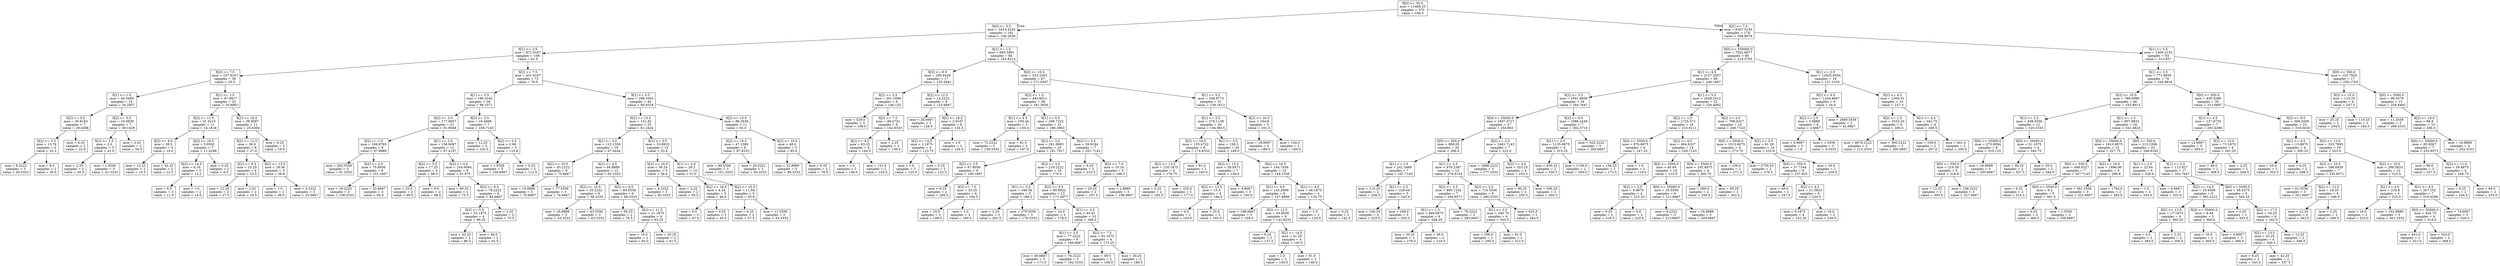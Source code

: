 digraph Tree {
node [shape=box] ;
0 [label="X[0] <= 55.0\nmse = 11408.25\nsamples = 370\nvalue = 184.5"] ;
1 [label="X[0] <= 5.5\nmse = 3414.4242\nsamples = 192\nvalue = 106.2656"] ;
0 -> 1 [labeldistance=2.5, labelangle=45, headlabel="True"] ;
2 [label="X[1] <= 2.5\nmse = 971.9167\nsamples = 108\nvalue = 61.5"] ;
1 -> 2 ;
3 [label="X[2] <= 7.5\nmse = 107.9167\nsamples = 36\nvalue = 25.5"] ;
2 -> 3 ;
4 [label="X[1] <= 1.5\nmse = 44.3469\nsamples = 14\nvalue = 34.2857"] ;
3 -> 4 ;
5 [label="X[2] <= 5.5\nmse = 30.8163\nsamples = 7\nvalue = 29.4286"] ;
4 -> 5 ;
6 [label="X[2] <= 3.5\nmse = 13.76\nsamples = 5\nvalue = 32.2"] ;
5 -> 6 ;
7 [label="mse = 8.2222\nsamples = 3\nvalue = 30.3333"] ;
6 -> 7 ;
8 [label="mse = 9.0\nsamples = 2\nvalue = 35.0"] ;
6 -> 8 ;
9 [label="mse = 6.25\nsamples = 2\nvalue = 22.5"] ;
5 -> 9 ;
10 [label="X[2] <= 5.5\nmse = 10.6939\nsamples = 7\nvalue = 39.1429"] ;
4 -> 10 ;
11 [label="X[2] <= 2.5\nmse = 2.0\nsamples = 5\nvalue = 41.0"] ;
10 -> 11 ;
12 [label="mse = 2.25\nsamples = 2\nvalue = 40.5"] ;
11 -> 12 ;
13 [label="mse = 1.5556\nsamples = 3\nvalue = 41.3333"] ;
11 -> 13 ;
14 [label="mse = 2.25\nsamples = 2\nvalue = 34.5"] ;
10 -> 14 ;
15 [label="X[1] <= 1.5\nmse = 67.9917\nsamples = 22\nvalue = 19.9091"] ;
3 -> 15 ;
16 [label="X[2] <= 11.5\nmse = 31.4215\nsamples = 11\nvalue = 14.1818"] ;
15 -> 16 ;
17 [label="X[2] <= 9.5\nmse = 39.5\nsamples = 4\nvalue = 19.0"] ;
16 -> 17 ;
18 [label="mse = 12.25\nsamples = 2\nvalue = 15.5"] ;
17 -> 18 ;
19 [label="mse = 42.25\nsamples = 2\nvalue = 22.5"] ;
17 -> 19 ;
20 [label="X[2] <= 16.5\nmse = 5.9592\nsamples = 7\nvalue = 11.4286"] ;
16 -> 20 ;
21 [label="X[2] <= 14.5\nmse = 6.16\nsamples = 5\nvalue = 12.2"] ;
20 -> 21 ;
22 [label="mse = 6.0\nsamples = 3\nvalue = 11.0"] ;
21 -> 22 ;
23 [label="mse = 1.0\nsamples = 2\nvalue = 14.0"] ;
21 -> 23 ;
24 [label="mse = 0.25\nsamples = 2\nvalue = 9.5"] ;
20 -> 24 ;
25 [label="X[2] <= 16.5\nmse = 38.9587\nsamples = 11\nvalue = 25.6364"] ;
15 -> 25 ;
26 [label="X[2] <= 11.5\nmse = 36.0\nsamples = 9\nvalue = 27.0"] ;
25 -> 26 ;
27 [label="X[2] <= 9.5\nmse = 23.25\nsamples = 4\nvalue = 23.5"] ;
26 -> 27 ;
28 [label="mse = 12.25\nsamples = 2\nvalue = 27.5"] ;
27 -> 28 ;
29 [label="mse = 2.25\nsamples = 2\nvalue = 19.5"] ;
27 -> 29 ;
30 [label="X[2] <= 13.5\nmse = 28.56\nsamples = 5\nvalue = 29.8"] ;
26 -> 30 ;
31 [label="mse = 1.0\nsamples = 2\nvalue = 36.0"] ;
30 -> 31 ;
32 [label="mse = 4.2222\nsamples = 3\nvalue = 25.6667"] ;
30 -> 32 ;
33 [label="mse = 6.25\nsamples = 2\nvalue = 19.5"] ;
25 -> 33 ;
34 [label="X[2] <= 7.5\nmse = 431.9167\nsamples = 72\nvalue = 79.5"] ;
2 -> 34 ;
35 [label="X[1] <= 5.5\nmse = 190.5242\nsamples = 28\nvalue = 96.1071"] ;
34 -> 35 ;
36 [label="X[2] <= 3.5\nmse = 177.8957\nsamples = 21\nvalue = 91.9048"] ;
35 -> 36 ;
37 [label="X[2] <= 1.5\nmse = 169.8765\nsamples = 9\nvalue = 97.8889"] ;
36 -> 37 ;
38 [label="mse = 293.5556\nsamples = 3\nvalue = 91.3333"] ;
37 -> 38 ;
39 [label="X[2] <= 2.5\nmse = 75.8056\nsamples = 6\nvalue = 101.1667"] ;
37 -> 39 ;
40 [label="mse = 16.2222\nsamples = 3\nvalue = 108.3333"] ;
39 -> 40 ;
41 [label="mse = 32.6667\nsamples = 3\nvalue = 94.0"] ;
39 -> 41 ;
42 [label="X[1] <= 3.5\nmse = 136.9097\nsamples = 12\nvalue = 87.4167"] ;
36 -> 42 ;
43 [label="X[2] <= 5.5\nmse = 17.25\nsamples = 4\nvalue = 98.5"] ;
42 -> 43 ;
44 [label="mse = 25.0\nsamples = 2\nvalue = 99.0"] ;
43 -> 44 ;
45 [label="mse = 9.0\nsamples = 2\nvalue = 98.0"] ;
43 -> 45 ;
46 [label="X[2] <= 4.5\nmse = 104.6094\nsamples = 8\nvalue = 81.875"] ;
42 -> 46 ;
47 [label="mse = 90.25\nsamples = 2\nvalue = 73.5"] ;
46 -> 47 ;
48 [label="X[2] <= 6.5\nmse = 78.2222\nsamples = 6\nvalue = 84.6667"] ;
46 -> 48 ;
49 [label="X[2] <= 5.5\nmse = 53.1875\nsamples = 4\nvalue = 89.25"] ;
48 -> 49 ;
50 [label="mse = 42.25\nsamples = 2\nvalue = 86.5"] ;
49 -> 50 ;
51 [label="mse = 49.0\nsamples = 2\nvalue = 92.0"] ;
49 -> 51 ;
52 [label="mse = 2.25\nsamples = 2\nvalue = 75.5"] ;
48 -> 52 ;
53 [label="X[2] <= 2.5\nmse = 16.4898\nsamples = 7\nvalue = 108.7143"] ;
35 -> 53 ;
54 [label="mse = 12.25\nsamples = 2\nvalue = 103.5"] ;
53 -> 54 ;
55 [label="X[2] <= 5.5\nmse = 2.96\nsamples = 5\nvalue = 110.8"] ;
53 -> 55 ;
56 [label="mse = 1.5556\nsamples = 3\nvalue = 109.6667"] ;
55 -> 56 ;
57 [label="mse = 0.25\nsamples = 2\nvalue = 112.5"] ;
55 -> 57 ;
58 [label="X[1] <= 5.5\nmse = 298.3363\nsamples = 44\nvalue = 68.9318"] ;
34 -> 58 ;
59 [label="X[2] <= 13.5\nmse = 131.82\nsamples = 33\nvalue = 61.2424"] ;
58 -> 59 ;
60 [label="X[1] <= 3.5\nmse = 112.1358\nsamples = 18\nvalue = 67.4444"] ;
59 -> 60 ;
61 [label="X[2] <= 10.5\nmse = 45.2222\nsamples = 6\nvalue = 75.6667"] ;
60 -> 61 ;
62 [label="mse = 10.8889\nsamples = 3\nvalue = 76.6667"] ;
61 -> 62 ;
63 [label="mse = 77.5556\nsamples = 3\nvalue = 74.6667"] ;
61 -> 63 ;
64 [label="X[1] <= 4.5\nmse = 94.8889\nsamples = 12\nvalue = 63.3333"] ;
60 -> 64 ;
65 [label="X[2] <= 10.5\nmse = 55.2222\nsamples = 6\nvalue = 58.3333"] ;
64 -> 65 ;
66 [label="mse = 16.8889\nsamples = 3\nvalue = 53.3333"] ;
65 -> 66 ;
67 [label="mse = 43.5556\nsamples = 3\nvalue = 63.3333"] ;
65 -> 67 ;
68 [label="X[2] <= 9.5\nmse = 84.5556\nsamples = 6\nvalue = 68.3333"] ;
64 -> 68 ;
69 [label="mse = 56.25\nsamples = 2\nvalue = 78.5"] ;
68 -> 69 ;
70 [label="X[2] <= 11.5\nmse = 21.1875\nsamples = 4\nvalue = 63.25"] ;
68 -> 70 ;
71 [label="mse = 16.0\nsamples = 2\nvalue = 65.0"] ;
70 -> 71 ;
72 [label="mse = 20.25\nsamples = 2\nvalue = 61.5"] ;
70 -> 72 ;
73 [label="X[1] <= 3.5\nmse = 53.8933\nsamples = 15\nvalue = 53.8"] ;
59 -> 73 ;
74 [label="X[2] <= 16.5\nmse = 56.24\nsamples = 5\nvalue = 59.4"] ;
73 -> 74 ;
75 [label="mse = 4.2222\nsamples = 3\nvalue = 65.3333"] ;
74 -> 75 ;
76 [label="mse = 2.25\nsamples = 2\nvalue = 50.5"] ;
74 -> 76 ;
77 [label="X[1] <= 4.5\nmse = 29.2\nsamples = 10\nvalue = 51.0"] ;
73 -> 77 ;
78 [label="X[2] <= 16.5\nmse = 4.24\nsamples = 5\nvalue = 46.4"] ;
77 -> 78 ;
79 [label="mse = 6.0\nsamples = 3\nvalue = 47.0"] ;
78 -> 79 ;
80 [label="mse = 0.25\nsamples = 2\nvalue = 45.5"] ;
78 -> 80 ;
81 [label="X[2] <= 15.5\nmse = 11.84\nsamples = 5\nvalue = 55.6"] ;
77 -> 81 ;
82 [label="mse = 6.25\nsamples = 2\nvalue = 57.5"] ;
81 -> 82 ;
83 [label="mse = 11.5556\nsamples = 3\nvalue = 54.3333"] ;
81 -> 83 ;
84 [label="X[2] <= 13.5\nmse = 88.3636\nsamples = 11\nvalue = 92.0"] ;
58 -> 84 ;
85 [label="X[2] <= 10.5\nmse = 47.1389\nsamples = 6\nvalue = 97.8333"] ;
84 -> 85 ;
86 [label="mse = 49.5556\nsamples = 3\nvalue = 101.3333"] ;
85 -> 86 ;
87 [label="mse = 20.2222\nsamples = 3\nvalue = 94.3333"] ;
85 -> 87 ;
88 [label="X[2] <= 16.5\nmse = 48.0\nsamples = 5\nvalue = 85.0"] ;
84 -> 88 ;
89 [label="mse = 32.8889\nsamples = 3\nvalue = 89.3333"] ;
88 -> 89 ;
90 [label="mse = 0.25\nsamples = 2\nvalue = 78.5"] ;
88 -> 90 ;
91 [label="X[1] <= 1.5\nmse = 665.5991\nsamples = 84\nvalue = 163.8214"] ;
1 -> 91 ;
92 [label="X[2] <= 9.5\nmse = 206.4429\nsamples = 17\nvalue = 135.2941"] ;
91 -> 92 ;
93 [label="X[2] <= 2.5\nmse = 201.1094\nsamples = 8\nvalue = 146.125"] ;
92 -> 93 ;
94 [label="mse = 529.0\nsamples = 2\nvalue = 156.0"] ;
93 -> 94 ;
95 [label="X[2] <= 7.5\nmse = 48.4722\nsamples = 6\nvalue = 142.8333"] ;
93 -> 95 ;
96 [label="X[2] <= 4.5\nmse = 63.25\nsamples = 4\nvalue = 144.5"] ;
95 -> 96 ;
97 [label="mse = 1.0\nsamples = 2\nvalue = 146.0"] ;
96 -> 97 ;
98 [label="mse = 121.0\nsamples = 2\nvalue = 143.0"] ;
96 -> 98 ;
99 [label="mse = 2.25\nsamples = 2\nvalue = 139.5"] ;
95 -> 99 ;
100 [label="X[2] <= 12.5\nmse = 14.2222\nsamples = 9\nvalue = 125.6667"] ;
92 -> 100 ;
101 [label="mse = 28.6667\nsamples = 3\nvalue = 128.0"] ;
100 -> 101 ;
102 [label="X[2] <= 16.5\nmse = 2.9167\nsamples = 6\nvalue = 124.5"] ;
100 -> 102 ;
103 [label="X[2] <= 14.5\nmse = 2.1875\nsamples = 4\nvalue = 123.75"] ;
102 -> 103 ;
104 [label="mse = 1.0\nsamples = 2\nvalue = 125.0"] ;
103 -> 104 ;
105 [label="mse = 0.25\nsamples = 2\nvalue = 122.5"] ;
103 -> 105 ;
106 [label="mse = 1.0\nsamples = 2\nvalue = 126.0"] ;
102 -> 106 ;
107 [label="X[2] <= 10.5\nmse = 523.2203\nsamples = 67\nvalue = 171.0597"] ;
91 -> 107 ;
108 [label="X[2] <= 1.5\nmse = 445.6011\nsamples = 36\nvalue = 181.3056"] ;
107 -> 108 ;
109 [label="X[1] <= 4.5\nmse = 259.44\nsamples = 5\nvalue = 150.4"] ;
108 -> 109 ;
110 [label="mse = 72.2222\nsamples = 3\nvalue = 139.3333"] ;
109 -> 110 ;
111 [label="mse = 81.0\nsamples = 2\nvalue = 167.0"] ;
109 -> 111 ;
112 [label="X[1] <= 5.5\nmse = 296.7222\nsamples = 31\nvalue = 186.2903"] ;
108 -> 112 ;
113 [label="X[1] <= 2.5\nmse = 281.9983\nsamples = 24\nvalue = 181.7917"] ;
112 -> 113 ;
114 [label="X[2] <= 3.5\nmse = 67.8056\nsamples = 6\nvalue = 199.1667"] ;
113 -> 114 ;
115 [label="mse = 6.25\nsamples = 2\nvalue = 208.5"] ;
114 -> 115 ;
116 [label="X[2] <= 7.0\nmse = 33.25\nsamples = 4\nvalue = 194.5"] ;
114 -> 116 ;
117 [label="mse = 25.0\nsamples = 2\nvalue = 199.0"] ;
116 -> 117 ;
118 [label="mse = 1.0\nsamples = 2\nvalue = 190.0"] ;
116 -> 118 ;
119 [label="X[2] <= 3.5\nmse = 219.2222\nsamples = 18\nvalue = 176.0"] ;
113 -> 119 ;
120 [label="X[1] <= 3.5\nmse = 346.56\nsamples = 5\nvalue = 188.2"] ;
119 -> 120 ;
121 [label="mse = 2.25\nsamples = 2\nvalue = 201.5"] ;
120 -> 121 ;
122 [label="mse = 379.5556\nsamples = 3\nvalue = 179.3333"] ;
120 -> 122 ;
123 [label="X[2] <= 5.5\nmse = 90.9822\nsamples = 13\nvalue = 171.3077"] ;
119 -> 123 ;
124 [label="mse = 24.0\nsamples = 3\nvalue = 178.0"] ;
123 -> 124 ;
125 [label="X[1] <= 4.5\nmse = 93.61\nsamples = 10\nvalue = 169.3"] ;
123 -> 125 ;
126 [label="X[1] <= 3.5\nmse = 77.2222\nsamples = 6\nvalue = 166.6667"] ;
125 -> 126 ;
127 [label="mse = 40.6667\nsamples = 3\nvalue = 171.0"] ;
126 -> 127 ;
128 [label="mse = 76.2222\nsamples = 3\nvalue = 162.3333"] ;
126 -> 128 ;
129 [label="X[2] <= 7.5\nmse = 92.1875\nsamples = 4\nvalue = 173.25"] ;
125 -> 129 ;
130 [label="mse = 49.0\nsamples = 2\nvalue = 166.0"] ;
129 -> 130 ;
131 [label="mse = 30.25\nsamples = 2\nvalue = 180.5"] ;
129 -> 131 ;
132 [label="X[2] <= 3.5\nmse = 39.9184\nsamples = 7\nvalue = 201.7143"] ;
112 -> 132 ;
133 [label="mse = 6.25\nsamples = 2\nvalue = 210.5"] ;
132 -> 133 ;
134 [label="X[2] <= 7.0\nmse = 10.16\nsamples = 5\nvalue = 198.2"] ;
132 -> 134 ;
135 [label="mse = 20.25\nsamples = 2\nvalue = 197.5"] ;
134 -> 135 ;
136 [label="mse = 2.8889\nsamples = 3\nvalue = 198.6667"] ;
134 -> 136 ;
137 [label="X[1] <= 5.5\nmse = 349.8772\nsamples = 31\nvalue = 159.1613"] ;
107 -> 137 ;
138 [label="X[1] <= 2.5\nmse = 276.1139\nsamples = 26\nvalue = 154.9615"] ;
137 -> 138 ;
139 [label="X[2] <= 16.0\nmse = 155.4722\nsamples = 6\nvalue = 174.8333"] ;
138 -> 139 ;
140 [label="X[2] <= 13.5\nmse = 120.1875\nsamples = 4\nvalue = 179.75"] ;
139 -> 140 ;
141 [label="mse = 0.25\nsamples = 2\nvalue = 182.5"] ;
140 -> 141 ;
142 [label="mse = 225.0\nsamples = 2\nvalue = 177.0"] ;
140 -> 142 ;
143 [label="mse = 81.0\nsamples = 2\nvalue = 165.0"] ;
139 -> 143 ;
144 [label="X[1] <= 3.5\nmse = 158.3\nsamples = 20\nvalue = 149.0"] ;
138 -> 144 ;
145 [label="X[2] <= 15.5\nmse = 58.8571\nsamples = 7\nvalue = 158.0"] ;
144 -> 145 ;
146 [label="X[2] <= 13.5\nmse = 15.5\nsamples = 4\nvalue = 164.0"] ;
145 -> 146 ;
147 [label="mse = 4.0\nsamples = 2\nvalue = 163.0"] ;
146 -> 147 ;
148 [label="mse = 25.0\nsamples = 2\nvalue = 165.0"] ;
146 -> 148 ;
149 [label="mse = 4.6667\nsamples = 3\nvalue = 150.0"] ;
145 -> 149 ;
150 [label="X[2] <= 16.5\nmse = 144.7456\nsamples = 13\nvalue = 144.1538"] ;
144 -> 150 ;
151 [label="X[1] <= 4.5\nmse = 143.2099\nsamples = 9\nvalue = 147.8889"] ;
150 -> 151 ;
152 [label="mse = 188.6667\nsamples = 3\nvalue = 158.0"] ;
151 -> 152 ;
153 [label="X[2] <= 12.5\nmse = 43.8056\nsamples = 6\nvalue = 142.8333"] ;
151 -> 153 ;
154 [label="mse = 6.25\nsamples = 2\nvalue = 137.5"] ;
153 -> 154 ;
155 [label="X[2] <= 14.5\nmse = 41.25\nsamples = 4\nvalue = 145.5"] ;
153 -> 155 ;
156 [label="mse = 1.0\nsamples = 2\nvalue = 145.0"] ;
155 -> 156 ;
157 [label="mse = 81.0\nsamples = 2\nvalue = 146.0"] ;
155 -> 157 ;
158 [label="X[1] <= 4.5\nmse = 46.1875\nsamples = 4\nvalue = 135.75"] ;
150 -> 158 ;
159 [label="mse = 1.0\nsamples = 2\nvalue = 129.0"] ;
158 -> 159 ;
160 [label="mse = 0.25\nsamples = 2\nvalue = 142.5"] ;
158 -> 160 ;
161 [label="X[2] <= 16.5\nmse = 164.8\nsamples = 5\nvalue = 181.0"] ;
137 -> 161 ;
162 [label="mse = 18.6667\nsamples = 3\nvalue = 189.0"] ;
161 -> 162 ;
163 [label="mse = 144.0\nsamples = 2\nvalue = 169.0"] ;
161 -> 163 ;
164 [label="X[2] <= 7.5\nmse = 6307.5155\nsamples = 178\nvalue = 268.8876"] ;
0 -> 164 [labeldistance=2.5, labelangle=-45, headlabel="False"] ;
165 [label="X[0] <= 550000.0\nmse = 7022.6677\nsamples = 85\nvalue = 219.5765"] ;
164 -> 165 ;
166 [label="X[1] <= 4.5\nmse = 2157.3207\nsamples = 66\nvalue = 246.1667"] ;
165 -> 166 ;
167 [label="X[2] <= 5.5\nmse = 1941.8858\nsamples = 34\nvalue = 264.7647"] ;
166 -> 167 ;
168 [label="X[0] <= 55000.0\nmse = 1697.0727\nsamples = 27\nvalue = 254.963"] ;
167 -> 168 ;
169 [label="X[0] <= 550.0\nmse = 909.05\nsamples = 20\nvalue = 266.5"] ;
168 -> 169 ;
170 [label="X[1] <= 1.5\nmse = 241.3469\nsamples = 7\nvalue = 247.7143"] ;
169 -> 170 ;
171 [label="mse = 110.25\nsamples = 2\nvalue = 258.5"] ;
170 -> 171 ;
172 [label="X[1] <= 2.5\nmse = 228.64\nsamples = 5\nvalue = 243.4"] ;
170 -> 172 ;
173 [label="mse = 156.25\nsamples = 2\nvalue = 233.5"] ;
172 -> 173 ;
174 [label="mse = 168.0\nsamples = 3\nvalue = 250.0"] ;
172 -> 174 ;
175 [label="X[1] <= 2.5\nmse = 976.2367\nsamples = 13\nvalue = 276.6154"] ;
169 -> 175 ;
176 [label="X[2] <= 2.5\nmse = 900.1224\nsamples = 7\nvalue = 264.8571"] ;
175 -> 176 ;
177 [label="X[1] <= 1.5\nmse = 949.6875\nsamples = 4\nvalue = 249.25"] ;
176 -> 177 ;
178 [label="mse = 20.25\nsamples = 2\nvalue = 279.5"] ;
177 -> 178 ;
179 [label="mse = 49.0\nsamples = 2\nvalue = 219.0"] ;
177 -> 179 ;
180 [label="mse = 76.2222\nsamples = 3\nvalue = 285.6667"] ;
176 -> 180 ;
181 [label="X[2] <= 2.5\nmse = 715.5556\nsamples = 6\nvalue = 290.3333"] ;
175 -> 181 ;
182 [label="X[1] <= 3.5\nmse = 240.75\nsamples = 4\nvalue = 303.5"] ;
181 -> 182 ;
183 [label="mse = 256.0\nsamples = 2\nvalue = 295.0"] ;
182 -> 183 ;
184 [label="mse = 81.0\nsamples = 2\nvalue = 312.0"] ;
182 -> 184 ;
185 [label="mse = 625.0\nsamples = 2\nvalue = 264.0"] ;
181 -> 185 ;
186 [label="X[2] <= 2.0\nmse = 2481.7143\nsamples = 7\nvalue = 222.0"] ;
168 -> 186 ;
187 [label="mse = 1868.2222\nsamples = 3\nvalue = 177.3333"] ;
186 -> 187 ;
188 [label="X[2] <= 4.5\nmse = 323.25\nsamples = 4\nvalue = 255.5"] ;
186 -> 188 ;
189 [label="mse = 90.25\nsamples = 2\nvalue = 250.5"] ;
188 -> 189 ;
190 [label="mse = 506.25\nsamples = 2\nvalue = 260.5"] ;
188 -> 190 ;
191 [label="X[2] <= 6.5\nmse = 1086.2449\nsamples = 7\nvalue = 302.5714"] ;
167 -> 191 ;
192 [label="X[1] <= 2.5\nmse = 1135.6875\nsamples = 4\nvalue = 315.25"] ;
191 -> 192 ;
193 [label="mse = 650.25\nsamples = 2\nvalue = 330.5"] ;
192 -> 193 ;
194 [label="mse = 1156.0\nsamples = 2\nvalue = 300.0"] ;
192 -> 194 ;
195 [label="mse = 520.2222\nsamples = 3\nvalue = 285.6667"] ;
191 -> 195 ;
196 [label="X[1] <= 5.5\nmse = 1628.2412\nsamples = 32\nvalue = 226.4062"] ;
166 -> 196 ;
197 [label="X[2] <= 1.5\nmse = 1726.571\nsamples = 18\nvalue = 210.6111"] ;
196 -> 197 ;
198 [label="X[0] <= 5500.0\nmse = 876.6875\nsamples = 4\nvalue = 147.25"] ;
197 -> 198 ;
199 [label="mse = 156.25\nsamples = 2\nvalue = 175.5"] ;
198 -> 199 ;
200 [label="mse = 1.0\nsamples = 2\nvalue = 119.0"] ;
198 -> 200 ;
201 [label="X[2] <= 4.5\nmse = 494.6327\nsamples = 14\nvalue = 228.7143"] ;
197 -> 201 ;
202 [label="X[0] <= 5500.0\nmse = 40.69\nsamples = 10\nvalue = 215.9"] ;
201 -> 202 ;
203 [label="X[2] <= 2.5\nmse = 9.6875\nsamples = 4\nvalue = 222.25"] ;
202 -> 203 ;
204 [label="mse = 0.25\nsamples = 2\nvalue = 219.5"] ;
203 -> 204 ;
205 [label="mse = 4.0\nsamples = 2\nvalue = 225.0"] ;
203 -> 205 ;
206 [label="X[0] <= 55000.0\nmse = 16.5556\nsamples = 6\nvalue = 211.6667"] ;
202 -> 206 ;
207 [label="mse = 8.2222\nsamples = 3\nvalue = 213.6667"] ;
206 -> 207 ;
208 [label="mse = 16.8889\nsamples = 3\nvalue = 209.6667"] ;
206 -> 208 ;
209 [label="X[0] <= 5500.0\nmse = 192.6875\nsamples = 4\nvalue = 260.75"] ;
201 -> 209 ;
210 [label="mse = 289.0\nsamples = 2\nvalue = 259.0"] ;
209 -> 210 ;
211 [label="mse = 90.25\nsamples = 2\nvalue = 262.5"] ;
209 -> 211 ;
212 [label="X[2] <= 2.0\nmse = 768.6327\nsamples = 14\nvalue = 246.7143"] ;
196 -> 212 ;
213 [label="X[0] <= 5500.0\nmse = 1513.6875\nsamples = 4\nvalue = 273.75"] ;
212 -> 213 ;
214 [label="mse = 256.0\nsamples = 2\nvalue = 271.0"] ;
213 -> 214 ;
215 [label="mse = 2756.25\nsamples = 2\nvalue = 276.5"] ;
213 -> 215 ;
216 [label="X[2] <= 5.5\nmse = 61.29\nsamples = 10\nvalue = 235.9"] ;
212 -> 216 ;
217 [label="X[0] <= 550.0\nmse = 57.7344\nsamples = 8\nvalue = 237.625"] ;
216 -> 217 ;
218 [label="mse = 49.0\nsamples = 2\nvalue = 247.0"] ;
217 -> 218 ;
219 [label="X[2] <= 4.5\nmse = 21.5833\nsamples = 6\nvalue = 234.5"] ;
217 -> 219 ;
220 [label="mse = 9.1875\nsamples = 4\nvalue = 232.25"] ;
219 -> 220 ;
221 [label="mse = 16.0\nsamples = 2\nvalue = 239.0"] ;
219 -> 221 ;
222 [label="mse = 16.0\nsamples = 2\nvalue = 229.0"] ;
216 -> 222 ;
223 [label="X[1] <= 2.5\nmse = 12935.8504\nsamples = 19\nvalue = 127.2105"] ;
165 -> 223 ;
224 [label="X[2] <= 4.5\nmse = 1254.6667\nsamples = 9\nvalue = 16.0"] ;
223 -> 224 ;
225 [label="X[2] <= 2.5\nmse = 3.8889\nsamples = 6\nvalue = 2.6667"] ;
224 -> 225 ;
226 [label="mse = 0.6667\nsamples = 3\nvalue = 1.0"] ;
225 -> 226 ;
227 [label="mse = 1.5556\nsamples = 3\nvalue = 4.3333"] ;
225 -> 227 ;
228 [label="mse = 2689.5556\nsamples = 3\nvalue = 42.6667"] ;
224 -> 228 ;
229 [label="X[2] <= 4.5\nmse = 2300.01\nsamples = 10\nvalue = 227.3"] ;
223 -> 229 ;
230 [label="X[2] <= 1.5\nmse = 2523.25\nsamples = 6\nvalue = 206.5"] ;
229 -> 230 ;
231 [label="mse = 4678.2222\nsamples = 3\nvalue = 212.3333"] ;
230 -> 231 ;
232 [label="mse = 300.2222\nsamples = 3\nvalue = 200.6667"] ;
230 -> 232 ;
233 [label="X[1] <= 4.5\nmse = 342.75\nsamples = 4\nvalue = 258.5"] ;
229 -> 233 ;
234 [label="mse = 100.0\nsamples = 2\nvalue = 267.0"] ;
233 -> 234 ;
235 [label="mse = 441.0\nsamples = 2\nvalue = 250.0"] ;
233 -> 235 ;
236 [label="X[1] <= 5.5\nmse = 1400.2132\nsamples = 93\nvalue = 313.957"] ;
164 -> 236 ;
237 [label="X[1] <= 3.5\nmse = 771.8939\nsamples = 76\nvalue = 326.8816"] ;
236 -> 237 ;
238 [label="X[2] <= 10.5\nmse = 789.0099\nsamples = 46\nvalue = 335.8913"] ;
237 -> 238 ;
239 [label="X[1] <= 2.5\nmse = 408.0556\nsamples = 12\nvalue = 320.3333"] ;
238 -> 239 ;
240 [label="X[0] <= 55000.0\nmse = 273.8594\nsamples = 8\nvalue = 310.125"] ;
239 -> 240 ;
241 [label="X[0] <= 550.0\nmse = 216.56\nsamples = 5\nvalue = 318.8"] ;
240 -> 241 ;
242 [label="mse = 12.25\nsamples = 2\nvalue = 305.5"] ;
241 -> 242 ;
243 [label="mse = 156.2222\nsamples = 3\nvalue = 327.6667"] ;
241 -> 243 ;
244 [label="mse = 34.8889\nsamples = 3\nvalue = 295.6667"] ;
240 -> 244 ;
245 [label="X[0] <= 55000.0\nmse = 51.1875\nsamples = 4\nvalue = 340.75"] ;
239 -> 245 ;
246 [label="mse = 56.25\nsamples = 2\nvalue = 337.5"] ;
245 -> 246 ;
247 [label="mse = 25.0\nsamples = 2\nvalue = 344.0"] ;
245 -> 247 ;
248 [label="X[1] <= 1.5\nmse = 807.8832\nsamples = 34\nvalue = 341.3824"] ;
238 -> 248 ;
249 [label="X[0] <= 55000.0\nmse = 1610.6875\nsamples = 12\nvalue = 327.75"] ;
248 -> 249 ;
250 [label="X[0] <= 550.0\nmse = 449.6327\nsamples = 7\nvalue = 347.7143"] ;
249 -> 250 ;
251 [label="mse = 6.25\nsamples = 2\nvalue = 314.5"] ;
250 -> 251 ;
252 [label="X[0] <= 5500.0\nmse = 9.2\nsamples = 5\nvalue = 361.0"] ;
250 -> 252 ;
253 [label="mse = 0.25\nsamples = 2\nvalue = 364.5"] ;
252 -> 253 ;
254 [label="mse = 1.5556\nsamples = 3\nvalue = 358.6667"] ;
252 -> 254 ;
255 [label="X[2] <= 16.0\nmse = 1896.96\nsamples = 5\nvalue = 299.8"] ;
249 -> 255 ;
256 [label="mse = 561.5556\nsamples = 3\nvalue = 323.6667"] ;
255 -> 256 ;
257 [label="mse = 1764.0\nsamples = 2\nvalue = 264.0"] ;
255 -> 257 ;
258 [label="X[0] <= 550.0\nmse = 213.3306\nsamples = 22\nvalue = 348.8182"] ;
248 -> 258 ;
259 [label="X[1] <= 2.5\nmse = 22.64\nsamples = 5\nvalue = 328.6"] ;
258 -> 259 ;
260 [label="mse = 1.0\nsamples = 2\nvalue = 334.0"] ;
259 -> 260 ;
261 [label="mse = 4.6667\nsamples = 3\nvalue = 325.0"] ;
259 -> 261 ;
262 [label="X[1] <= 2.5\nmse = 113.827\nsamples = 17\nvalue = 354.7647"] ;
258 -> 262 ;
263 [label="X[2] <= 14.5\nmse = 19.9506\nsamples = 9\nvalue = 363.2222"] ;
262 -> 263 ;
264 [label="X[2] <= 13.5\nmse = 17.1875\nsamples = 4\nvalue = 360.25"] ;
263 -> 264 ;
265 [label="mse = 4.0\nsamples = 2\nvalue = 364.0"] ;
264 -> 265 ;
266 [label="mse = 2.25\nsamples = 2\nvalue = 356.5"] ;
264 -> 266 ;
267 [label="X[0] <= 55000.0\nmse = 9.44\nsamples = 5\nvalue = 365.6"] ;
263 -> 267 ;
268 [label="mse = 16.0\nsamples = 2\nvalue = 365.0"] ;
267 -> 268 ;
269 [label="mse = 4.6667\nsamples = 3\nvalue = 366.0"] ;
267 -> 269 ;
270 [label="X[0] <= 5500.0\nmse = 48.4375\nsamples = 8\nvalue = 345.25"] ;
262 -> 270 ;
271 [label="mse = 0.25\nsamples = 2\nvalue = 353.5"] ;
270 -> 271 ;
272 [label="X[2] <= 17.5\nmse = 34.25\nsamples = 6\nvalue = 342.5"] ;
270 -> 272 ;
273 [label="X[2] <= 13.5\nmse = 33.25\nsamples = 4\nvalue = 340.5"] ;
272 -> 273 ;
274 [label="mse = 6.25\nsamples = 2\nvalue = 343.5"] ;
273 -> 274 ;
275 [label="mse = 42.25\nsamples = 2\nvalue = 337.5"] ;
273 -> 275 ;
276 [label="mse = 12.25\nsamples = 2\nvalue = 346.5"] ;
272 -> 276 ;
277 [label="X[0] <= 550.0\nmse = 430.3289\nsamples = 30\nvalue = 313.0667"] ;
237 -> 277 ;
278 [label="X[1] <= 4.5\nmse = 127.6735\nsamples = 7\nvalue = 293.4286"] ;
277 -> 278 ;
279 [label="mse = 12.6667\nsamples = 3\nvalue = 283.0"] ;
278 -> 279 ;
280 [label="X[2] <= 13.0\nmse = 71.1875\nsamples = 4\nvalue = 301.25"] ;
278 -> 280 ;
281 [label="mse = 49.0\nsamples = 2\nvalue = 308.0"] ;
280 -> 281 ;
282 [label="mse = 2.25\nsamples = 2\nvalue = 294.5"] ;
280 -> 282 ;
283 [label="X[2] <= 9.5\nmse = 369.3459\nsamples = 23\nvalue = 319.0435"] ;
277 -> 283 ;
284 [label="X[1] <= 4.5\nmse = 15.6875\nsamples = 4\nvalue = 300.25"] ;
283 -> 284 ;
285 [label="mse = 25.0\nsamples = 2\nvalue = 302.0"] ;
284 -> 285 ;
286 [label="mse = 0.25\nsamples = 2\nvalue = 298.5"] ;
284 -> 286 ;
287 [label="X[2] <= 13.5\nmse = 353.7895\nsamples = 19\nvalue = 323.0"] ;
283 -> 287 ;
288 [label="X[2] <= 10.5\nmse = 186.6939\nsamples = 7\nvalue = 335.8571"] ;
287 -> 288 ;
289 [label="mse = 61.5556\nsamples = 3\nvalue = 321.6667"] ;
288 -> 289 ;
290 [label="X[2] <= 12.5\nmse = 16.25\nsamples = 4\nvalue = 346.5"] ;
288 -> 290 ;
291 [label="mse = 12.25\nsamples = 2\nvalue = 343.5"] ;
290 -> 291 ;
292 [label="mse = 2.25\nsamples = 2\nvalue = 349.5"] ;
290 -> 292 ;
293 [label="X[2] <= 16.5\nmse = 298.5833\nsamples = 12\nvalue = 315.5"] ;
287 -> 293 ;
294 [label="X[1] <= 4.5\nmse = 234.8\nsamples = 5\nvalue = 310.0"] ;
293 -> 294 ;
295 [label="mse = 16.0\nsamples = 2\nvalue = 323.0"] ;
294 -> 295 ;
296 [label="mse = 192.8889\nsamples = 3\nvalue = 301.3333"] ;
294 -> 296 ;
297 [label="X[1] <= 4.5\nmse = 307.102\nsamples = 7\nvalue = 319.4286"] ;
293 -> 297 ;
298 [label="X[0] <= 55000.0\nmse = 424.75\nsamples = 4\nvalue = 314.5"] ;
297 -> 298 ;
299 [label="mse = 441.0\nsamples = 2\nvalue = 321.0"] ;
298 -> 299 ;
300 [label="mse = 324.0\nsamples = 2\nvalue = 308.0"] ;
298 -> 300 ;
301 [label="mse = 74.6667\nsamples = 3\nvalue = 326.0"] ;
297 -> 301 ;
302 [label="X[0] <= 550.0\nmse = 123.7924\nsamples = 17\nvalue = 256.1765"] ;
236 -> 302 ;
303 [label="X[2] <= 15.0\nmse = 114.25\nsamples = 4\nvalue = 247.5"] ;
302 -> 303 ;
304 [label="mse = 20.25\nsamples = 2\nvalue = 254.5"] ;
303 -> 304 ;
305 [label="mse = 110.25\nsamples = 2\nvalue = 240.5"] ;
303 -> 305 ;
306 [label="X[0] <= 5500.0\nmse = 96.4379\nsamples = 13\nvalue = 258.8462"] ;
302 -> 306 ;
307 [label="mse = 11.5556\nsamples = 3\nvalue = 268.3333"] ;
306 -> 307 ;
308 [label="X[2] <= 16.0\nmse = 86.8\nsamples = 10\nvalue = 256.0"] ;
306 -> 308 ;
309 [label="X[0] <= 55000.0\nmse = 83.8367\nsamples = 7\nvalue = 252.8571"] ;
308 -> 309 ;
310 [label="mse = 86.0\nsamples = 3\nvalue = 257.0"] ;
309 -> 310 ;
311 [label="X[2] <= 11.0\nmse = 59.6875\nsamples = 4\nvalue = 249.75"] ;
309 -> 311 ;
312 [label="mse = 0.25\nsamples = 2\nvalue = 244.5"] ;
311 -> 312 ;
313 [label="mse = 64.0\nsamples = 2\nvalue = 255.0"] ;
311 -> 313 ;
314 [label="mse = 16.8889\nsamples = 3\nvalue = 263.3333"] ;
308 -> 314 ;
}